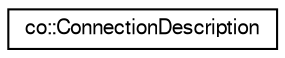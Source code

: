 digraph G
{
  edge [fontname="FreeSans",fontsize="10",labelfontname="FreeSans",labelfontsize="10"];
  node [fontname="FreeSans",fontsize="10",shape=record];
  rankdir="LR";
  Node1 [label="co::ConnectionDescription",height=0.2,width=0.4,color="black", fillcolor="white", style="filled",URL="$classco_1_1ConnectionDescription.html",tooltip="Describes Connection parameters."];
}
